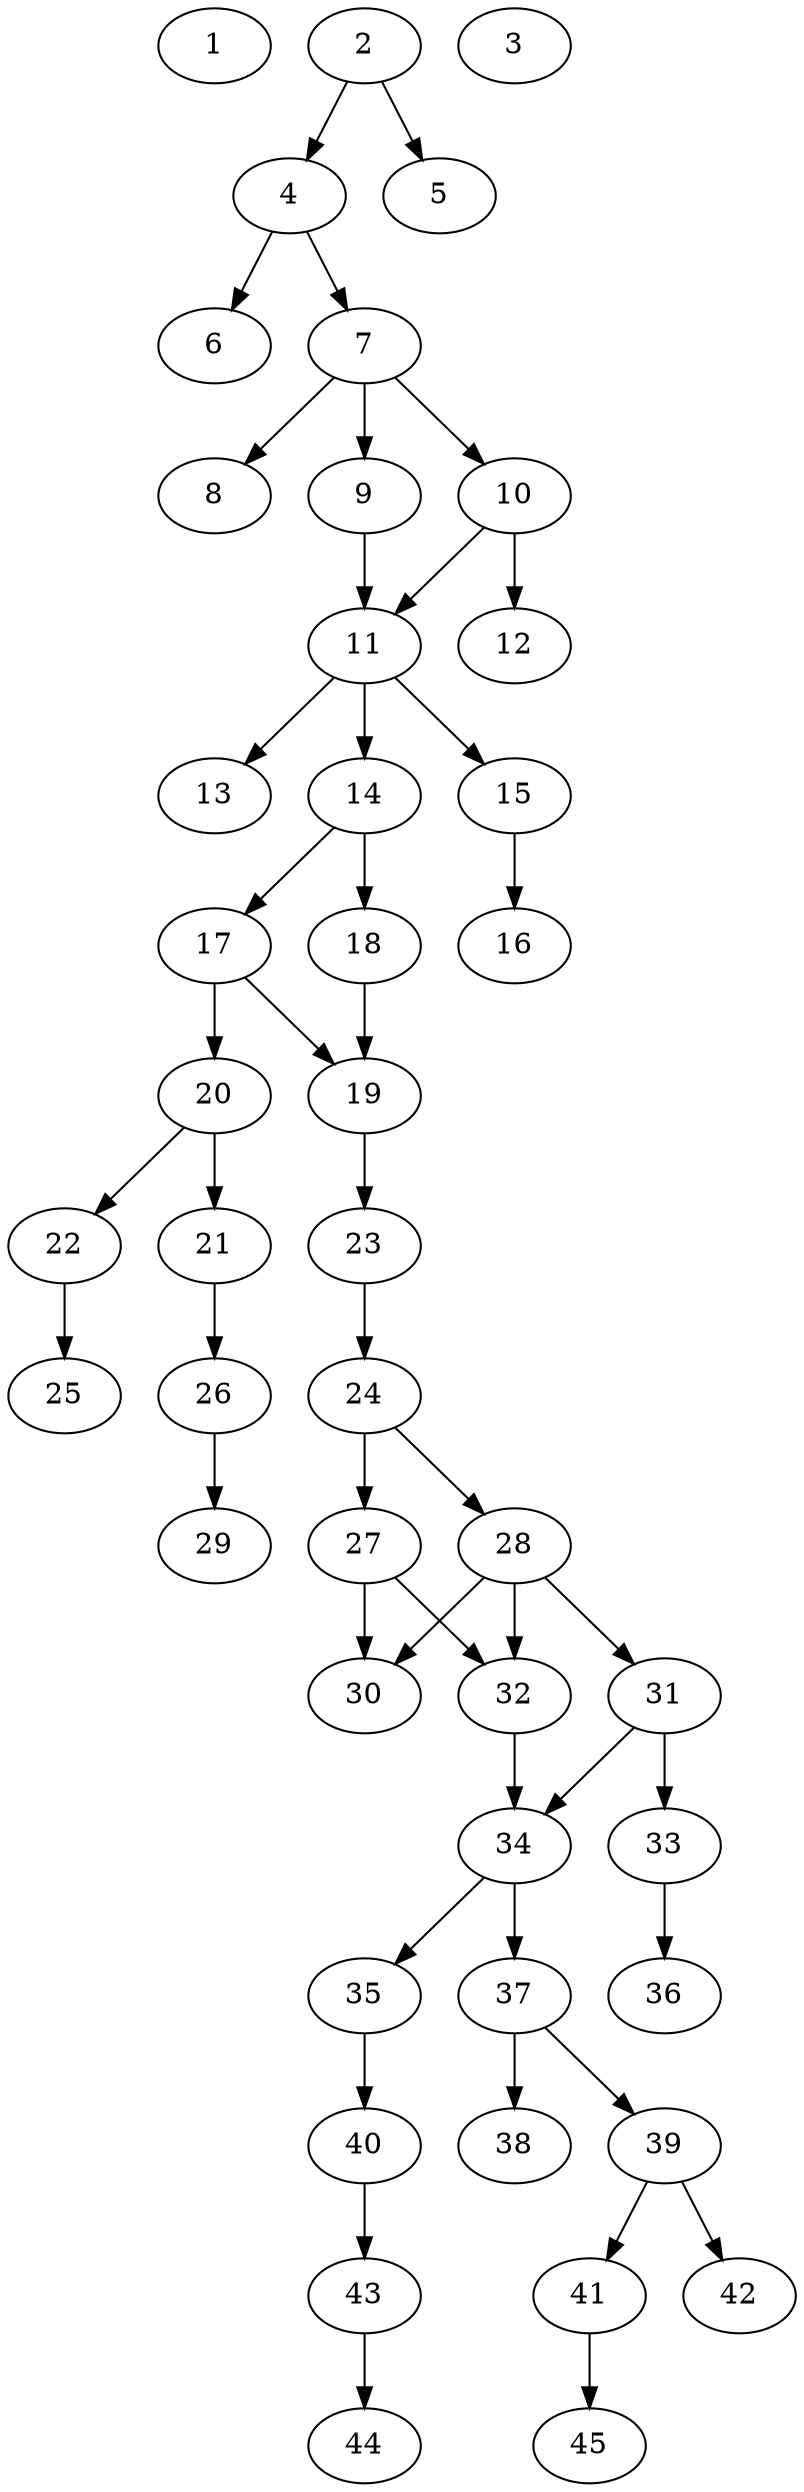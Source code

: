 // DAG automatically generated by daggen at Thu Oct  3 14:07:24 2019
// ./daggen --dot -n 45 --ccr 0.5 --fat 0.3 --regular 0.7 --density 0.5 --mindata 5242880 --maxdata 52428800 
digraph G {
  1 [size="70627328", alpha="0.10", expect_size="35313664"] 
  2 [size="98541568", alpha="0.06", expect_size="49270784"] 
  2 -> 4 [size ="49270784"]
  2 -> 5 [size ="49270784"]
  3 [size="96174080", alpha="0.01", expect_size="48087040"] 
  4 [size="81938432", alpha="0.07", expect_size="40969216"] 
  4 -> 6 [size ="40969216"]
  4 -> 7 [size ="40969216"]
  5 [size="49750016", alpha="0.02", expect_size="24875008"] 
  6 [size="56627200", alpha="0.16", expect_size="28313600"] 
  7 [size="91766784", alpha="0.11", expect_size="45883392"] 
  7 -> 8 [size ="45883392"]
  7 -> 9 [size ="45883392"]
  7 -> 10 [size ="45883392"]
  8 [size="94443520", alpha="0.01", expect_size="47221760"] 
  9 [size="50604032", alpha="0.03", expect_size="25302016"] 
  9 -> 11 [size ="25302016"]
  10 [size="48232448", alpha="0.20", expect_size="24116224"] 
  10 -> 11 [size ="24116224"]
  10 -> 12 [size ="24116224"]
  11 [size="14397440", alpha="0.04", expect_size="7198720"] 
  11 -> 13 [size ="7198720"]
  11 -> 14 [size ="7198720"]
  11 -> 15 [size ="7198720"]
  12 [size="63604736", alpha="0.17", expect_size="31802368"] 
  13 [size="92182528", alpha="0.07", expect_size="46091264"] 
  14 [size="98482176", alpha="0.01", expect_size="49241088"] 
  14 -> 17 [size ="49241088"]
  14 -> 18 [size ="49241088"]
  15 [size="36435968", alpha="0.05", expect_size="18217984"] 
  15 -> 16 [size ="18217984"]
  16 [size="45660160", alpha="0.11", expect_size="22830080"] 
  17 [size="25610240", alpha="0.09", expect_size="12805120"] 
  17 -> 19 [size ="12805120"]
  17 -> 20 [size ="12805120"]
  18 [size="76007424", alpha="0.18", expect_size="38003712"] 
  18 -> 19 [size ="38003712"]
  19 [size="82018304", alpha="0.19", expect_size="41009152"] 
  19 -> 23 [size ="41009152"]
  20 [size="97681408", alpha="0.14", expect_size="48840704"] 
  20 -> 21 [size ="48840704"]
  20 -> 22 [size ="48840704"]
  21 [size="95440896", alpha="0.02", expect_size="47720448"] 
  21 -> 26 [size ="47720448"]
  22 [size="21280768", alpha="0.09", expect_size="10640384"] 
  22 -> 25 [size ="10640384"]
  23 [size="103061504", alpha="0.15", expect_size="51530752"] 
  23 -> 24 [size ="51530752"]
  24 [size="41547776", alpha="0.15", expect_size="20773888"] 
  24 -> 27 [size ="20773888"]
  24 -> 28 [size ="20773888"]
  25 [size="47136768", alpha="0.03", expect_size="23568384"] 
  26 [size="69627904", alpha="0.02", expect_size="34813952"] 
  26 -> 29 [size ="34813952"]
  27 [size="27338752", alpha="0.17", expect_size="13669376"] 
  27 -> 30 [size ="13669376"]
  27 -> 32 [size ="13669376"]
  28 [size="69640192", alpha="0.11", expect_size="34820096"] 
  28 -> 30 [size ="34820096"]
  28 -> 31 [size ="34820096"]
  28 -> 32 [size ="34820096"]
  29 [size="60272640", alpha="0.13", expect_size="30136320"] 
  30 [size="53780480", alpha="0.03", expect_size="26890240"] 
  31 [size="26337280", alpha="0.13", expect_size="13168640"] 
  31 -> 33 [size ="13168640"]
  31 -> 34 [size ="13168640"]
  32 [size="38088704", alpha="0.15", expect_size="19044352"] 
  32 -> 34 [size ="19044352"]
  33 [size="82716672", alpha="0.15", expect_size="41358336"] 
  33 -> 36 [size ="41358336"]
  34 [size="57169920", alpha="0.13", expect_size="28584960"] 
  34 -> 35 [size ="28584960"]
  34 -> 37 [size ="28584960"]
  35 [size="32901120", alpha="0.16", expect_size="16450560"] 
  35 -> 40 [size ="16450560"]
  36 [size="49174528", alpha="0.07", expect_size="24587264"] 
  37 [size="57761792", alpha="0.01", expect_size="28880896"] 
  37 -> 38 [size ="28880896"]
  37 -> 39 [size ="28880896"]
  38 [size="45572096", alpha="0.09", expect_size="22786048"] 
  39 [size="96565248", alpha="0.12", expect_size="48282624"] 
  39 -> 41 [size ="48282624"]
  39 -> 42 [size ="48282624"]
  40 [size="62119936", alpha="0.14", expect_size="31059968"] 
  40 -> 43 [size ="31059968"]
  41 [size="74352640", alpha="0.13", expect_size="37176320"] 
  41 -> 45 [size ="37176320"]
  42 [size="42805248", alpha="0.15", expect_size="21402624"] 
  43 [size="20598784", alpha="0.17", expect_size="10299392"] 
  43 -> 44 [size ="10299392"]
  44 [size="89427968", alpha="0.05", expect_size="44713984"] 
  45 [size="54177792", alpha="0.01", expect_size="27088896"] 
}
